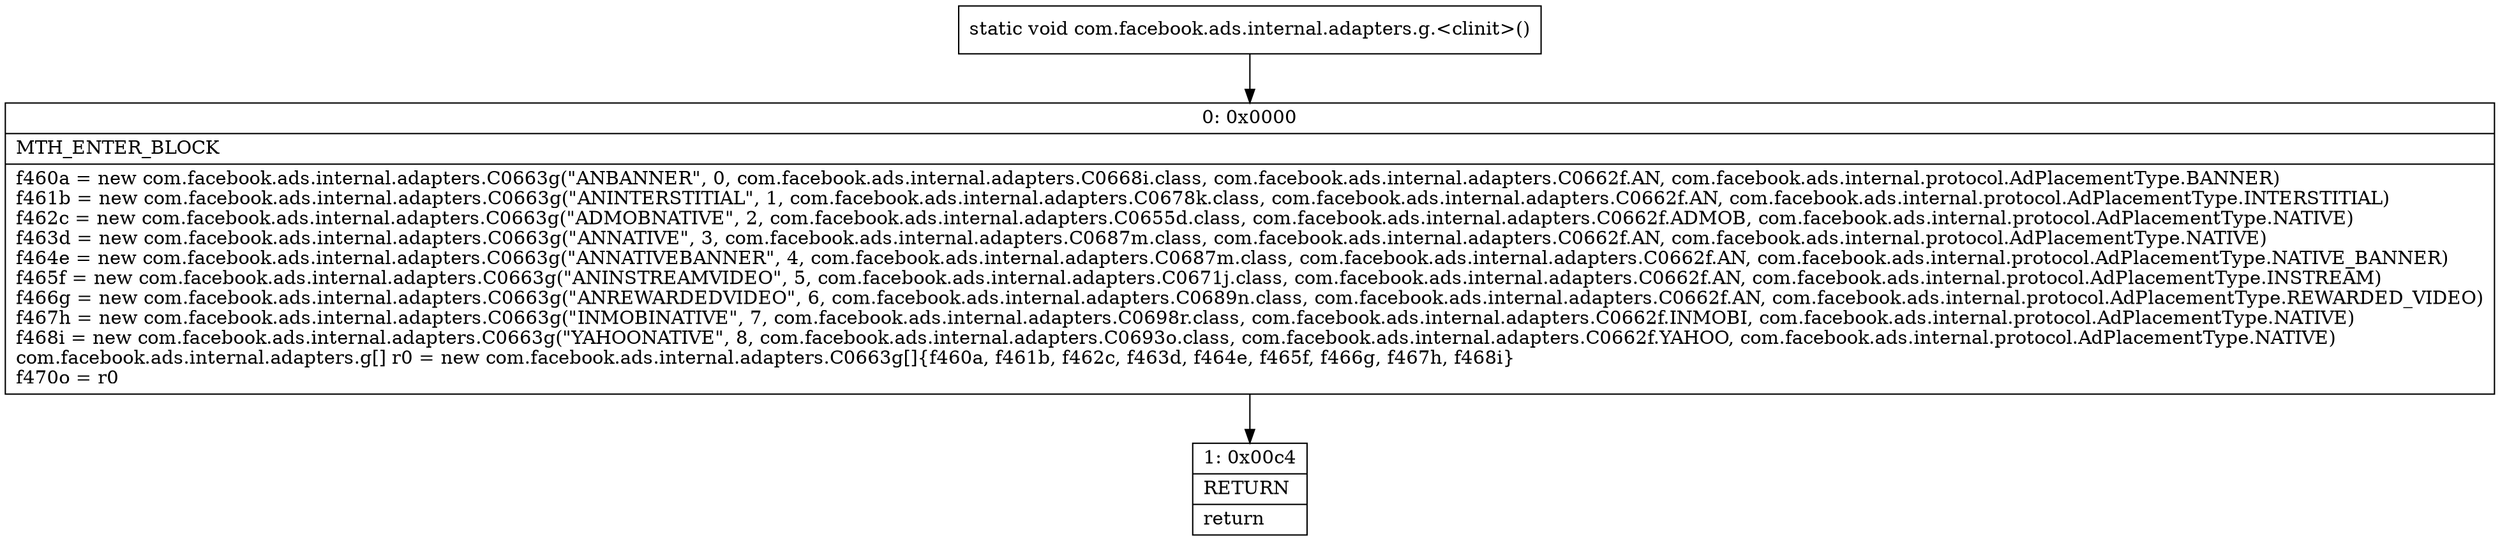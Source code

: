 digraph "CFG forcom.facebook.ads.internal.adapters.g.\<clinit\>()V" {
Node_0 [shape=record,label="{0\:\ 0x0000|MTH_ENTER_BLOCK\l|f460a = new com.facebook.ads.internal.adapters.C0663g(\"ANBANNER\", 0, com.facebook.ads.internal.adapters.C0668i.class, com.facebook.ads.internal.adapters.C0662f.AN, com.facebook.ads.internal.protocol.AdPlacementType.BANNER)\lf461b = new com.facebook.ads.internal.adapters.C0663g(\"ANINTERSTITIAL\", 1, com.facebook.ads.internal.adapters.C0678k.class, com.facebook.ads.internal.adapters.C0662f.AN, com.facebook.ads.internal.protocol.AdPlacementType.INTERSTITIAL)\lf462c = new com.facebook.ads.internal.adapters.C0663g(\"ADMOBNATIVE\", 2, com.facebook.ads.internal.adapters.C0655d.class, com.facebook.ads.internal.adapters.C0662f.ADMOB, com.facebook.ads.internal.protocol.AdPlacementType.NATIVE)\lf463d = new com.facebook.ads.internal.adapters.C0663g(\"ANNATIVE\", 3, com.facebook.ads.internal.adapters.C0687m.class, com.facebook.ads.internal.adapters.C0662f.AN, com.facebook.ads.internal.protocol.AdPlacementType.NATIVE)\lf464e = new com.facebook.ads.internal.adapters.C0663g(\"ANNATIVEBANNER\", 4, com.facebook.ads.internal.adapters.C0687m.class, com.facebook.ads.internal.adapters.C0662f.AN, com.facebook.ads.internal.protocol.AdPlacementType.NATIVE_BANNER)\lf465f = new com.facebook.ads.internal.adapters.C0663g(\"ANINSTREAMVIDEO\", 5, com.facebook.ads.internal.adapters.C0671j.class, com.facebook.ads.internal.adapters.C0662f.AN, com.facebook.ads.internal.protocol.AdPlacementType.INSTREAM)\lf466g = new com.facebook.ads.internal.adapters.C0663g(\"ANREWARDEDVIDEO\", 6, com.facebook.ads.internal.adapters.C0689n.class, com.facebook.ads.internal.adapters.C0662f.AN, com.facebook.ads.internal.protocol.AdPlacementType.REWARDED_VIDEO)\lf467h = new com.facebook.ads.internal.adapters.C0663g(\"INMOBINATIVE\", 7, com.facebook.ads.internal.adapters.C0698r.class, com.facebook.ads.internal.adapters.C0662f.INMOBI, com.facebook.ads.internal.protocol.AdPlacementType.NATIVE)\lf468i = new com.facebook.ads.internal.adapters.C0663g(\"YAHOONATIVE\", 8, com.facebook.ads.internal.adapters.C0693o.class, com.facebook.ads.internal.adapters.C0662f.YAHOO, com.facebook.ads.internal.protocol.AdPlacementType.NATIVE)\lcom.facebook.ads.internal.adapters.g[] r0 = new com.facebook.ads.internal.adapters.C0663g[]\{f460a, f461b, f462c, f463d, f464e, f465f, f466g, f467h, f468i\}\lf470o = r0\l}"];
Node_1 [shape=record,label="{1\:\ 0x00c4|RETURN\l|return\l}"];
MethodNode[shape=record,label="{static void com.facebook.ads.internal.adapters.g.\<clinit\>() }"];
MethodNode -> Node_0;
Node_0 -> Node_1;
}

